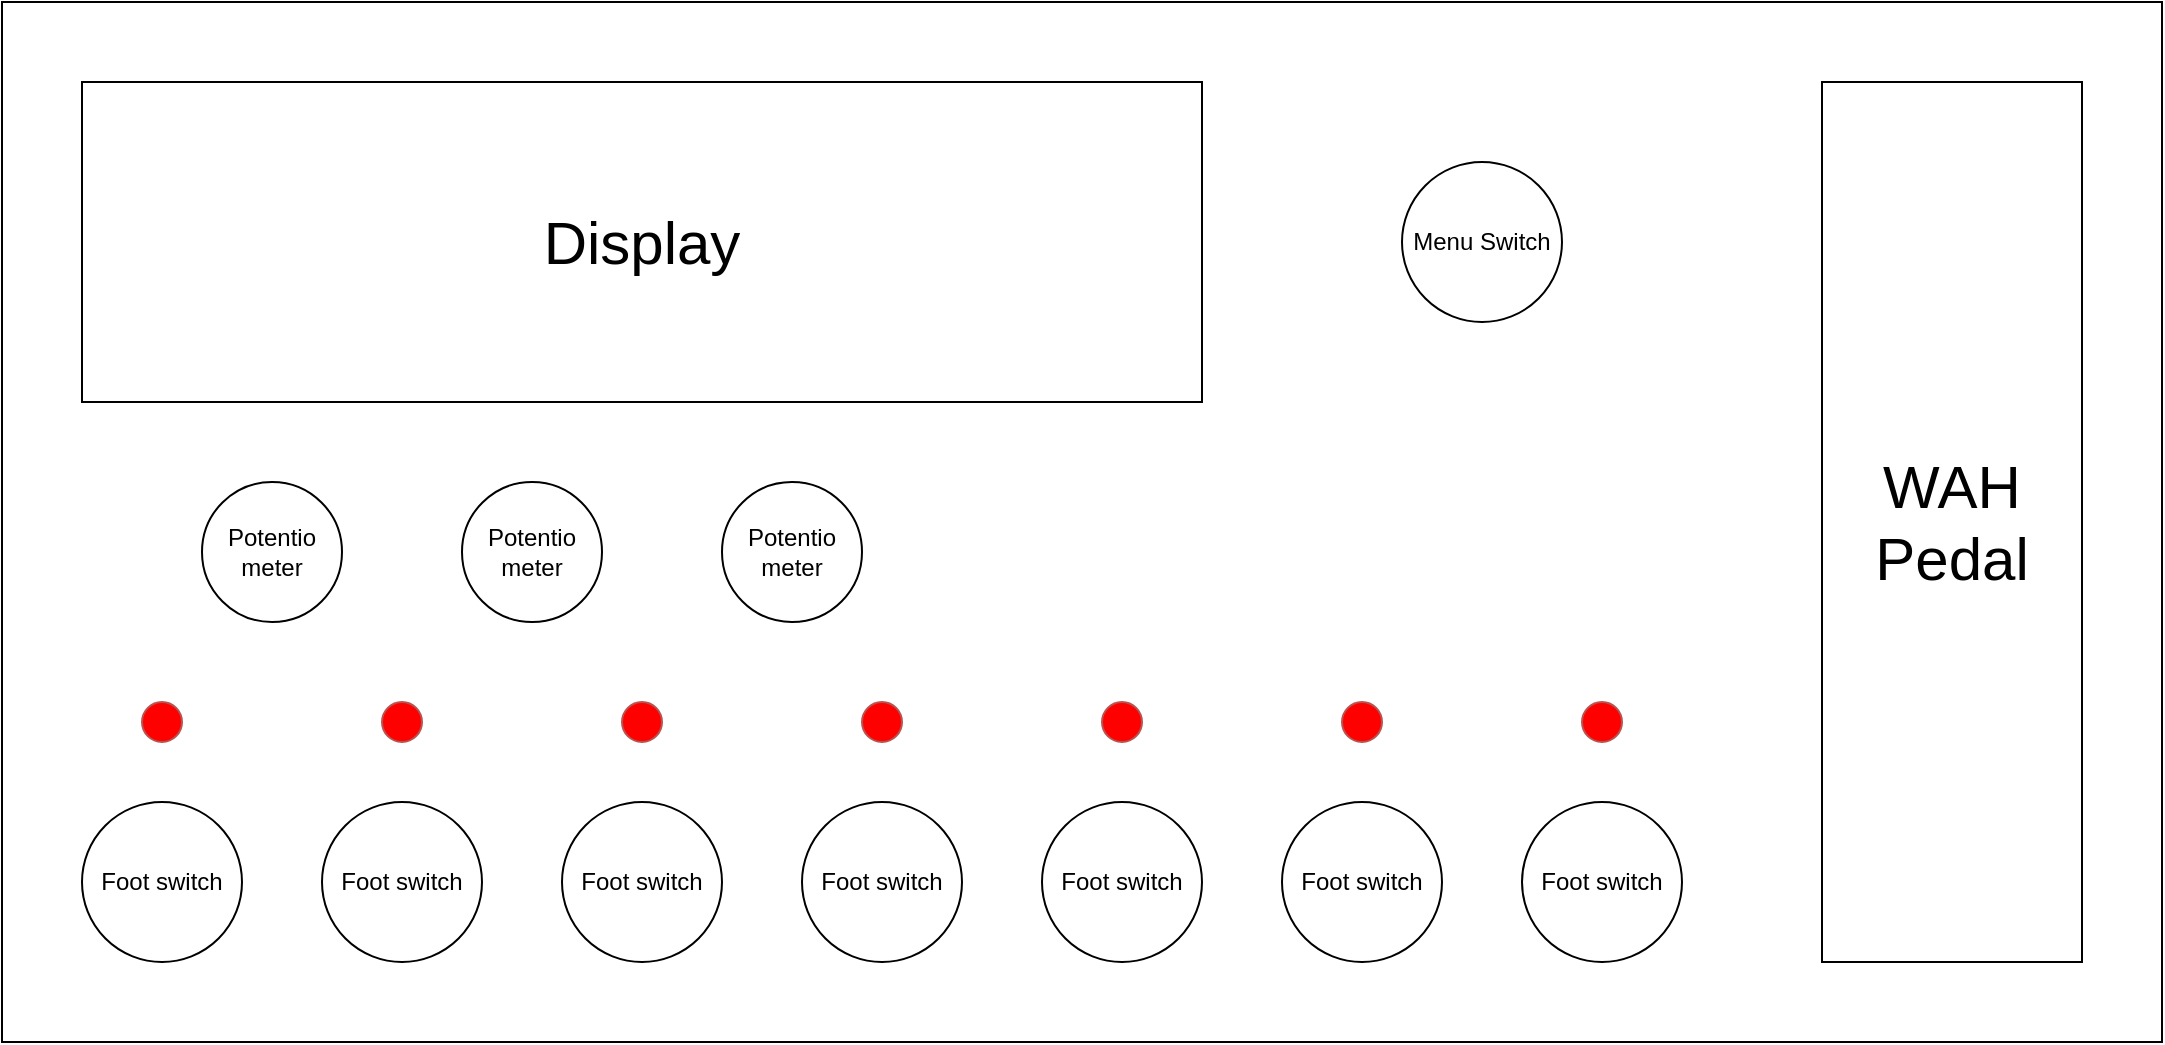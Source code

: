 <mxfile version="26.0.14">
  <diagram name="Page-1" id="ZbPvLmyu4UWi6uR5NwiG">
    <mxGraphModel dx="1235" dy="771" grid="1" gridSize="10" guides="1" tooltips="1" connect="1" arrows="1" fold="1" page="1" pageScale="1" pageWidth="850" pageHeight="1100" math="0" shadow="0">
      <root>
        <mxCell id="0" />
        <mxCell id="1" parent="0" />
        <mxCell id="Ac_v-80KtiURiUKC_sX3-1" value="" style="rounded=0;whiteSpace=wrap;html=1;fillColor=none;" vertex="1" parent="1">
          <mxGeometry x="40" y="40" width="1080" height="520" as="geometry" />
        </mxCell>
        <mxCell id="Ac_v-80KtiURiUKC_sX3-2" value="&lt;font style=&quot;font-size: 30px;&quot;&gt;WAH Pedal&lt;/font&gt;" style="rounded=0;whiteSpace=wrap;html=1;fillColor=none;" vertex="1" parent="1">
          <mxGeometry x="950" y="80" width="130" height="440" as="geometry" />
        </mxCell>
        <mxCell id="Ac_v-80KtiURiUKC_sX3-3" value="Foot switch" style="ellipse;whiteSpace=wrap;html=1;aspect=fixed;fillColor=none;" vertex="1" parent="1">
          <mxGeometry x="80" y="440" width="80" height="80" as="geometry" />
        </mxCell>
        <mxCell id="Ac_v-80KtiURiUKC_sX3-4" value="Foot switch" style="ellipse;whiteSpace=wrap;html=1;aspect=fixed;fillColor=none;" vertex="1" parent="1">
          <mxGeometry x="200" y="440" width="80" height="80" as="geometry" />
        </mxCell>
        <mxCell id="Ac_v-80KtiURiUKC_sX3-5" value="Foot switch" style="ellipse;whiteSpace=wrap;html=1;aspect=fixed;fillColor=none;" vertex="1" parent="1">
          <mxGeometry x="320" y="440" width="80" height="80" as="geometry" />
        </mxCell>
        <mxCell id="Ac_v-80KtiURiUKC_sX3-6" value="Foot switch" style="ellipse;whiteSpace=wrap;html=1;aspect=fixed;fillColor=none;" vertex="1" parent="1">
          <mxGeometry x="440" y="440" width="80" height="80" as="geometry" />
        </mxCell>
        <mxCell id="Ac_v-80KtiURiUKC_sX3-7" value="Foot switch" style="ellipse;whiteSpace=wrap;html=1;aspect=fixed;fillColor=none;" vertex="1" parent="1">
          <mxGeometry x="560" y="440" width="80" height="80" as="geometry" />
        </mxCell>
        <mxCell id="Ac_v-80KtiURiUKC_sX3-8" value="Foot switch" style="ellipse;whiteSpace=wrap;html=1;aspect=fixed;fillColor=none;" vertex="1" parent="1">
          <mxGeometry x="680" y="440" width="80" height="80" as="geometry" />
        </mxCell>
        <mxCell id="Ac_v-80KtiURiUKC_sX3-9" value="Foot switch" style="ellipse;whiteSpace=wrap;html=1;aspect=fixed;fillColor=none;" vertex="1" parent="1">
          <mxGeometry x="800" y="440" width="80" height="80" as="geometry" />
        </mxCell>
        <mxCell id="Ac_v-80KtiURiUKC_sX3-10" value="" style="ellipse;whiteSpace=wrap;html=1;aspect=fixed;fillColor=#FF0000;strokeColor=#b85450;" vertex="1" parent="1">
          <mxGeometry x="110" y="390" width="20" height="20" as="geometry" />
        </mxCell>
        <mxCell id="Ac_v-80KtiURiUKC_sX3-11" value="" style="ellipse;whiteSpace=wrap;html=1;aspect=fixed;fillColor=#FF0000;strokeColor=#b85450;" vertex="1" parent="1">
          <mxGeometry x="230" y="390" width="20" height="20" as="geometry" />
        </mxCell>
        <mxCell id="Ac_v-80KtiURiUKC_sX3-12" value="" style="ellipse;whiteSpace=wrap;html=1;aspect=fixed;fillColor=#FF0000;strokeColor=#b85450;" vertex="1" parent="1">
          <mxGeometry x="350" y="390" width="20" height="20" as="geometry" />
        </mxCell>
        <mxCell id="Ac_v-80KtiURiUKC_sX3-13" value="" style="ellipse;whiteSpace=wrap;html=1;aspect=fixed;fillColor=#FF0000;strokeColor=#b85450;" vertex="1" parent="1">
          <mxGeometry x="470" y="390" width="20" height="20" as="geometry" />
        </mxCell>
        <mxCell id="Ac_v-80KtiURiUKC_sX3-14" value="" style="ellipse;whiteSpace=wrap;html=1;aspect=fixed;fillColor=#FF0000;strokeColor=#b85450;" vertex="1" parent="1">
          <mxGeometry x="590" y="390" width="20" height="20" as="geometry" />
        </mxCell>
        <mxCell id="Ac_v-80KtiURiUKC_sX3-15" value="" style="ellipse;whiteSpace=wrap;html=1;aspect=fixed;fillColor=#FF0000;strokeColor=#b85450;" vertex="1" parent="1">
          <mxGeometry x="710" y="390" width="20" height="20" as="geometry" />
        </mxCell>
        <mxCell id="Ac_v-80KtiURiUKC_sX3-16" value="" style="ellipse;whiteSpace=wrap;html=1;aspect=fixed;fillColor=#FF0000;strokeColor=#b85450;" vertex="1" parent="1">
          <mxGeometry x="830" y="390" width="20" height="20" as="geometry" />
        </mxCell>
        <mxCell id="Ac_v-80KtiURiUKC_sX3-17" value="Potentio meter" style="ellipse;whiteSpace=wrap;html=1;aspect=fixed;fillColor=none;" vertex="1" parent="1">
          <mxGeometry x="140" y="280" width="70" height="70" as="geometry" />
        </mxCell>
        <mxCell id="Ac_v-80KtiURiUKC_sX3-18" value="&lt;font style=&quot;font-size: 30px;&quot;&gt;Display&lt;/font&gt;" style="rounded=0;whiteSpace=wrap;html=1;fillColor=none;" vertex="1" parent="1">
          <mxGeometry x="80" y="80" width="560" height="160" as="geometry" />
        </mxCell>
        <mxCell id="Ac_v-80KtiURiUKC_sX3-19" value="Potentio meter" style="ellipse;whiteSpace=wrap;html=1;aspect=fixed;fillColor=none;" vertex="1" parent="1">
          <mxGeometry x="270" y="280" width="70" height="70" as="geometry" />
        </mxCell>
        <mxCell id="Ac_v-80KtiURiUKC_sX3-20" value="Potentio meter" style="ellipse;whiteSpace=wrap;html=1;aspect=fixed;fillColor=none;" vertex="1" parent="1">
          <mxGeometry x="400" y="280" width="70" height="70" as="geometry" />
        </mxCell>
        <mxCell id="Ac_v-80KtiURiUKC_sX3-21" value="Menu Switch" style="ellipse;whiteSpace=wrap;html=1;aspect=fixed;fillColor=none;" vertex="1" parent="1">
          <mxGeometry x="740" y="120" width="80" height="80" as="geometry" />
        </mxCell>
      </root>
    </mxGraphModel>
  </diagram>
</mxfile>
